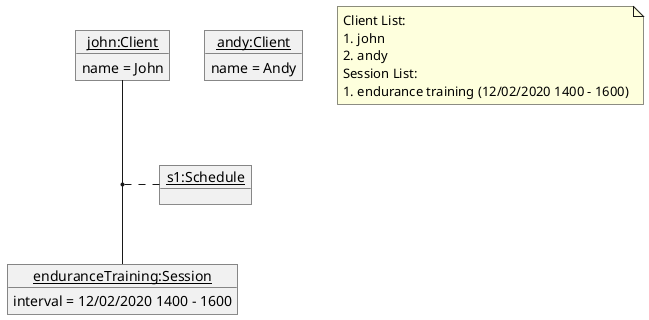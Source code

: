@startuml


object "__andy:Client__" as secondClient {
    name = Andy
}

object "__john:Client__" as firstClient {
    name = John
}

object "__enduranceTraining:Session__" as session {
    interval = 12/02/2020 1400 - 1600
}

object "__s1:Schedule__" as firstSchedule

(firstClient, session) .. firstSchedule

note as N1
Client List:
1. john
2. andy
Session List:
1. endurance training (12/02/2020 1400 - 1600)
endnote
@enduml
